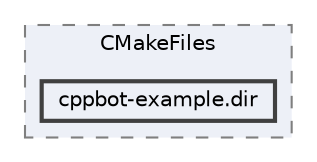 digraph "build/examples/CMakeFiles/cppbot-example.dir"
{
 // LATEX_PDF_SIZE
  bgcolor="transparent";
  edge [fontname=Helvetica,fontsize=10,labelfontname=Helvetica,labelfontsize=10];
  node [fontname=Helvetica,fontsize=10,shape=box,height=0.2,width=0.4];
  compound=true
  subgraph clusterdir_a58cb578f6f867f905f18f8eb1cfc54e {
    graph [ bgcolor="#edf0f7", pencolor="grey50", label="CMakeFiles", fontname=Helvetica,fontsize=10 style="filled,dashed", URL="dir_a58cb578f6f867f905f18f8eb1cfc54e.html",tooltip=""]
  dir_99c65f9a25451565ba0b8c33df6f1678 [label="cppbot-example.dir", fillcolor="#edf0f7", color="grey25", style="filled,bold", URL="dir_99c65f9a25451565ba0b8c33df6f1678.html",tooltip=""];
  }
}
